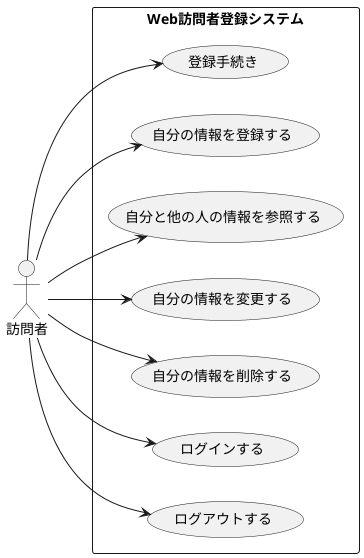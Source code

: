 @startuml Web訪問者ユースケース図
left to right direction
actor 訪問者 as V1

rectangle Web訪問者登録システム as WVS {
  usecase 登録手続き as U01
  usecase "自分の情報を登録する" as U02
  usecase "自分と他の人の情報を参照する" as U03
  usecase "自分の情報を変更する" as U04
  usecase "自分の情報を削除する" as U05
  usecase "ログインする" as U06
  usecase "ログアウトする" as U07
}

V1 --> U01
V1 --> U02
V1 --> U03
V1 --> U04
V1 --> U05
V1 --> U06
V1 --> U07
@enduml